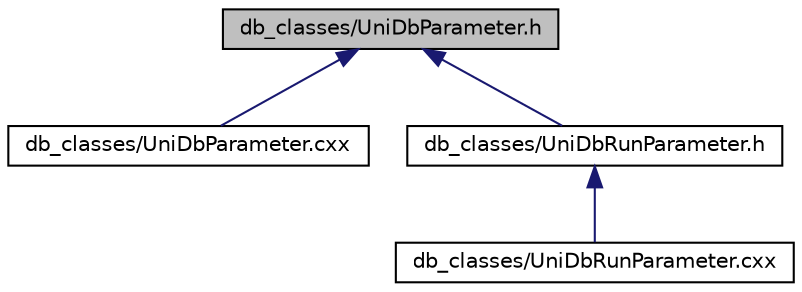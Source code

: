 digraph "db_classes/UniDbParameter.h"
{
  edge [fontname="Helvetica",fontsize="10",labelfontname="Helvetica",labelfontsize="10"];
  node [fontname="Helvetica",fontsize="10",shape=record];
  Node1 [label="db_classes/UniDbParameter.h",height=0.2,width=0.4,color="black", fillcolor="grey75", style="filled", fontcolor="black"];
  Node1 -> Node2 [dir="back",color="midnightblue",fontsize="10",style="solid",fontname="Helvetica"];
  Node2 [label="db_classes/UniDbParameter.cxx",height=0.2,width=0.4,color="black", fillcolor="white", style="filled",URL="$_uni_db_parameter_8cxx.html"];
  Node1 -> Node3 [dir="back",color="midnightblue",fontsize="10",style="solid",fontname="Helvetica"];
  Node3 [label="db_classes/UniDbRunParameter.h",height=0.2,width=0.4,color="black", fillcolor="white", style="filled",URL="$_uni_db_run_parameter_8h.html"];
  Node3 -> Node4 [dir="back",color="midnightblue",fontsize="10",style="solid",fontname="Helvetica"];
  Node4 [label="db_classes/UniDbRunParameter.cxx",height=0.2,width=0.4,color="black", fillcolor="white", style="filled",URL="$_uni_db_run_parameter_8cxx.html"];
}
